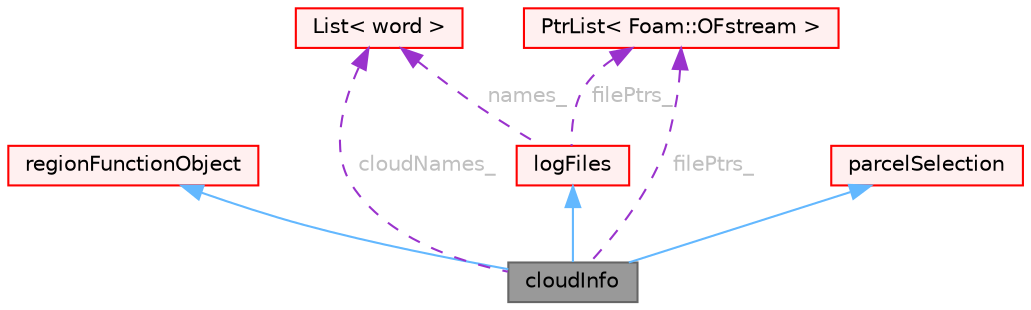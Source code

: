 digraph "cloudInfo"
{
 // LATEX_PDF_SIZE
  bgcolor="transparent";
  edge [fontname=Helvetica,fontsize=10,labelfontname=Helvetica,labelfontsize=10];
  node [fontname=Helvetica,fontsize=10,shape=box,height=0.2,width=0.4];
  Node1 [id="Node000001",label="cloudInfo",height=0.2,width=0.4,color="gray40", fillcolor="grey60", style="filled", fontcolor="black",tooltip="Outputs Lagrangian cloud information to a file."];
  Node2 -> Node1 [id="edge1_Node000001_Node000002",dir="back",color="steelblue1",style="solid",tooltip=" "];
  Node2 [id="Node000002",label="regionFunctionObject",height=0.2,width=0.4,color="red", fillcolor="#FFF0F0", style="filled",URL="$classFoam_1_1functionObjects_1_1regionFunctionObject.html",tooltip="Specialization of Foam::functionObject for a region and providing a reference to the region Foam::obj..."];
  Node36 -> Node1 [id="edge2_Node000001_Node000036",dir="back",color="steelblue1",style="solid",tooltip=" "];
  Node36 [id="Node000036",label="logFiles",height=0.2,width=0.4,color="red", fillcolor="#FFF0F0", style="filled",URL="$classFoam_1_1functionObjects_1_1logFiles.html",tooltip="functionObject base class for creating, maintaining and writing log files e.g. integrated or averaged..."];
  Node40 -> Node36 [id="edge3_Node000036_Node000040",dir="back",color="darkorchid3",style="dashed",tooltip=" ",label=" names_",fontcolor="grey" ];
  Node40 [id="Node000040",label="List\< word \>",height=0.2,width=0.4,color="red", fillcolor="#FFF0F0", style="filled",URL="$classFoam_1_1List.html",tooltip=" "];
  Node44 -> Node36 [id="edge4_Node000036_Node000044",dir="back",color="darkorchid3",style="dashed",tooltip=" ",label=" filePtrs_",fontcolor="grey" ];
  Node44 [id="Node000044",label="PtrList\< Foam::OFstream \>",height=0.2,width=0.4,color="red", fillcolor="#FFF0F0", style="filled",URL="$classFoam_1_1PtrList.html",tooltip=" "];
  Node48 -> Node1 [id="edge5_Node000001_Node000048",dir="back",color="steelblue1",style="solid",tooltip=" "];
  Node48 [id="Node000048",label="parcelSelection",height=0.2,width=0.4,color="red", fillcolor="#FFF0F0", style="filled",URL="$classFoam_1_1Detail_1_1parcelSelection.html",tooltip="Selection of parcels based on their objectRegistry entries. Normally accessed via a dictionary entry."];
  Node40 -> Node1 [id="edge6_Node000001_Node000040",dir="back",color="darkorchid3",style="dashed",tooltip=" ",label=" cloudNames_",fontcolor="grey" ];
  Node44 -> Node1 [id="edge7_Node000001_Node000044",dir="back",color="darkorchid3",style="dashed",tooltip=" ",label=" filePtrs_",fontcolor="grey" ];
}
